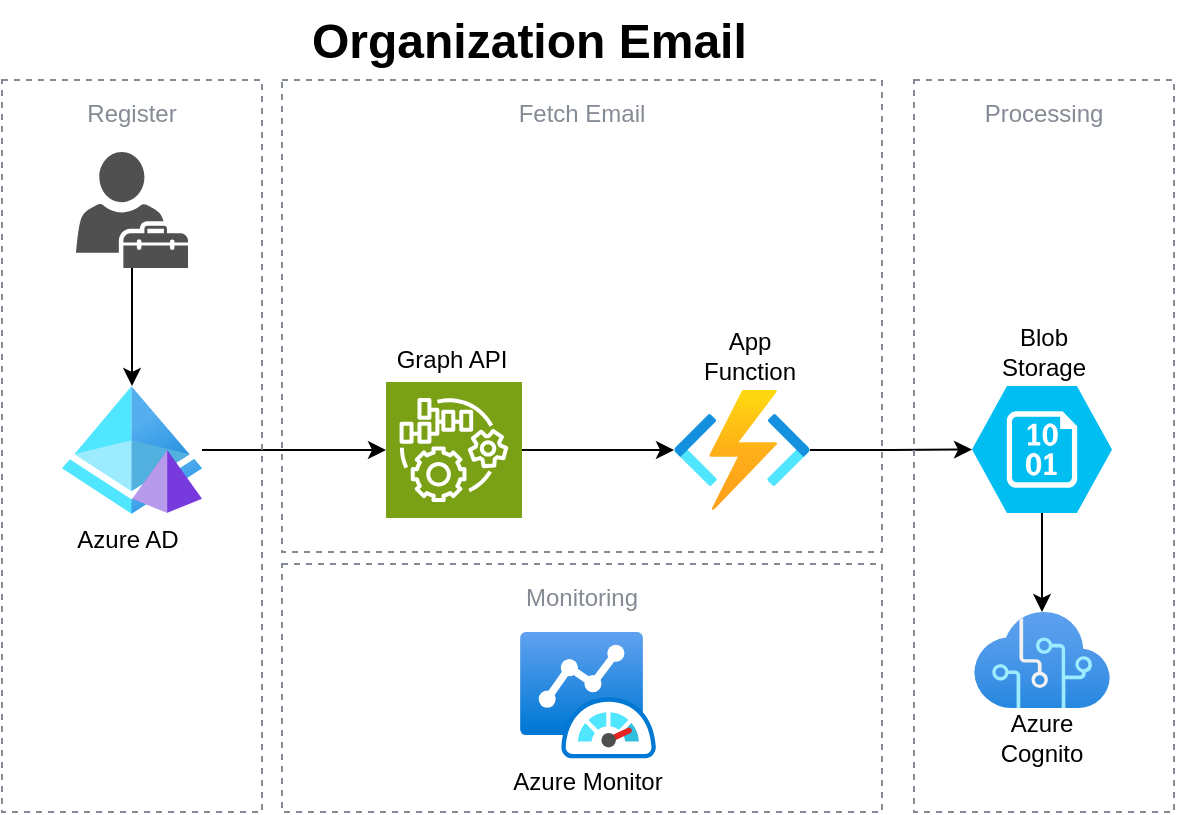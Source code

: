 <mxfile version="24.7.12">
  <diagram name="Page-1" id="gNU4SBnEhqvgMU99vx9V">
    <mxGraphModel dx="829" dy="560" grid="1" gridSize="10" guides="1" tooltips="1" connect="1" arrows="1" fold="1" page="1" pageScale="1" pageWidth="1400" pageHeight="850" math="0" shadow="0">
      <root>
        <mxCell id="0" />
        <mxCell id="1" parent="0" />
        <mxCell id="CkRWJTQtqAVXWxqDL5rZ-25" value="&lt;h1 style=&quot;margin-top: 0px;&quot;&gt;Organization Email&lt;/h1&gt;" style="text;html=1;whiteSpace=wrap;overflow=hidden;rounded=0;" vertex="1" parent="1">
          <mxGeometry x="453" y="34" width="295" height="120" as="geometry" />
        </mxCell>
        <mxCell id="CkRWJTQtqAVXWxqDL5rZ-26" value="" style="group" vertex="1" connectable="0" parent="1">
          <mxGeometry x="300" y="74" width="586" height="366" as="geometry" />
        </mxCell>
        <mxCell id="CkRWJTQtqAVXWxqDL5rZ-8" style="edgeStyle=orthogonalEdgeStyle;rounded=0;orthogonalLoop=1;jettySize=auto;html=1;" edge="1" parent="CkRWJTQtqAVXWxqDL5rZ-26" source="CkRWJTQtqAVXWxqDL5rZ-1" target="CkRWJTQtqAVXWxqDL5rZ-7">
          <mxGeometry relative="1" as="geometry" />
        </mxCell>
        <mxCell id="CkRWJTQtqAVXWxqDL5rZ-1" value="" style="sketch=0;points=[[0,0,0],[0.25,0,0],[0.5,0,0],[0.75,0,0],[1,0,0],[0,1,0],[0.25,1,0],[0.5,1,0],[0.75,1,0],[1,1,0],[0,0.25,0],[0,0.5,0],[0,0.75,0],[1,0.25,0],[1,0.5,0],[1,0.75,0]];outlineConnect=0;fontColor=#232F3E;fillColor=#7AA116;strokeColor=#ffffff;dashed=0;verticalLabelPosition=bottom;verticalAlign=top;align=center;html=1;fontSize=12;fontStyle=0;aspect=fixed;shape=mxgraph.aws4.resourceIcon;resIcon=mxgraph.aws4.iot_things_graph;" vertex="1" parent="CkRWJTQtqAVXWxqDL5rZ-26">
          <mxGeometry x="192" y="151" width="68" height="68" as="geometry" />
        </mxCell>
        <mxCell id="CkRWJTQtqAVXWxqDL5rZ-3" style="edgeStyle=orthogonalEdgeStyle;rounded=0;orthogonalLoop=1;jettySize=auto;html=1;" edge="1" parent="CkRWJTQtqAVXWxqDL5rZ-26" source="CkRWJTQtqAVXWxqDL5rZ-2" target="CkRWJTQtqAVXWxqDL5rZ-1">
          <mxGeometry relative="1" as="geometry" />
        </mxCell>
        <mxCell id="CkRWJTQtqAVXWxqDL5rZ-2" value="" style="image;aspect=fixed;html=1;points=[];align=center;fontSize=12;image=img/lib/azure2/identity/Azure_AD_Domain_Services.svg;" vertex="1" parent="CkRWJTQtqAVXWxqDL5rZ-26">
          <mxGeometry x="30" y="153" width="70" height="64" as="geometry" />
        </mxCell>
        <mxCell id="CkRWJTQtqAVXWxqDL5rZ-6" style="edgeStyle=orthogonalEdgeStyle;rounded=0;orthogonalLoop=1;jettySize=auto;html=1;" edge="1" parent="CkRWJTQtqAVXWxqDL5rZ-26" source="CkRWJTQtqAVXWxqDL5rZ-5" target="CkRWJTQtqAVXWxqDL5rZ-2">
          <mxGeometry relative="1" as="geometry" />
        </mxCell>
        <mxCell id="CkRWJTQtqAVXWxqDL5rZ-5" value="" style="sketch=0;pointerEvents=1;shadow=0;dashed=0;html=1;strokeColor=none;fillColor=#505050;labelPosition=center;verticalLabelPosition=bottom;verticalAlign=top;outlineConnect=0;align=center;shape=mxgraph.office.users.tenant_admin;" vertex="1" parent="CkRWJTQtqAVXWxqDL5rZ-26">
          <mxGeometry x="37" y="36" width="56" height="58" as="geometry" />
        </mxCell>
        <mxCell id="CkRWJTQtqAVXWxqDL5rZ-10" value="" style="edgeStyle=orthogonalEdgeStyle;rounded=0;orthogonalLoop=1;jettySize=auto;html=1;" edge="1" parent="CkRWJTQtqAVXWxqDL5rZ-26" source="CkRWJTQtqAVXWxqDL5rZ-7" target="CkRWJTQtqAVXWxqDL5rZ-9">
          <mxGeometry relative="1" as="geometry" />
        </mxCell>
        <mxCell id="CkRWJTQtqAVXWxqDL5rZ-7" value="" style="image;aspect=fixed;html=1;points=[];align=center;fontSize=12;image=img/lib/azure2/iot/Function_Apps.svg;" vertex="1" parent="CkRWJTQtqAVXWxqDL5rZ-26">
          <mxGeometry x="336" y="155" width="68" height="60" as="geometry" />
        </mxCell>
        <mxCell id="CkRWJTQtqAVXWxqDL5rZ-12" value="" style="edgeStyle=orthogonalEdgeStyle;rounded=0;orthogonalLoop=1;jettySize=auto;html=1;" edge="1" parent="CkRWJTQtqAVXWxqDL5rZ-26" source="CkRWJTQtqAVXWxqDL5rZ-9" target="CkRWJTQtqAVXWxqDL5rZ-11">
          <mxGeometry relative="1" as="geometry" />
        </mxCell>
        <mxCell id="CkRWJTQtqAVXWxqDL5rZ-9" value="" style="verticalLabelPosition=bottom;html=1;verticalAlign=top;align=center;strokeColor=none;fillColor=#00BEF2;shape=mxgraph.azure.storage_blob;" vertex="1" parent="CkRWJTQtqAVXWxqDL5rZ-26">
          <mxGeometry x="485" y="153" width="70" height="63.5" as="geometry" />
        </mxCell>
        <mxCell id="CkRWJTQtqAVXWxqDL5rZ-11" value="" style="image;aspect=fixed;html=1;points=[];align=center;fontSize=12;image=img/lib/azure2/ai_machine_learning/Cognitive_Services.svg;" vertex="1" parent="CkRWJTQtqAVXWxqDL5rZ-26">
          <mxGeometry x="486" y="266" width="68" height="48" as="geometry" />
        </mxCell>
        <mxCell id="CkRWJTQtqAVXWxqDL5rZ-13" value="" style="image;aspect=fixed;html=1;points=[];align=center;fontSize=12;image=img/lib/azure2/other/Azure_Monitor_Dashboard.svg;" vertex="1" parent="CkRWJTQtqAVXWxqDL5rZ-26">
          <mxGeometry x="259" y="276" width="68" height="63.2" as="geometry" />
        </mxCell>
        <mxCell id="CkRWJTQtqAVXWxqDL5rZ-15" value="Register" style="outlineConnect=0;gradientColor=none;html=1;whiteSpace=wrap;fontSize=12;fontStyle=0;strokeColor=#858B94;fillColor=none;verticalAlign=top;align=center;fontColor=#858B94;dashed=1;spacingTop=3;" vertex="1" parent="CkRWJTQtqAVXWxqDL5rZ-26">
          <mxGeometry width="130" height="366" as="geometry" />
        </mxCell>
        <mxCell id="CkRWJTQtqAVXWxqDL5rZ-16" value="Fetch Email" style="outlineConnect=0;gradientColor=none;html=1;whiteSpace=wrap;fontSize=12;fontStyle=0;strokeColor=#858B94;fillColor=none;verticalAlign=top;align=center;fontColor=#858B94;dashed=1;spacingTop=3;" vertex="1" parent="CkRWJTQtqAVXWxqDL5rZ-26">
          <mxGeometry x="140" width="300" height="236" as="geometry" />
        </mxCell>
        <mxCell id="CkRWJTQtqAVXWxqDL5rZ-17" value="Processing" style="outlineConnect=0;gradientColor=none;html=1;whiteSpace=wrap;fontSize=12;fontStyle=0;strokeColor=#858B94;fillColor=none;verticalAlign=top;align=center;fontColor=#858B94;dashed=1;spacingTop=3;" vertex="1" parent="CkRWJTQtqAVXWxqDL5rZ-26">
          <mxGeometry x="456" width="130" height="366" as="geometry" />
        </mxCell>
        <mxCell id="CkRWJTQtqAVXWxqDL5rZ-18" value="Monitoring" style="outlineConnect=0;gradientColor=none;html=1;whiteSpace=wrap;fontSize=12;fontStyle=0;strokeColor=#858B94;fillColor=none;verticalAlign=top;align=center;fontColor=#858B94;dashed=1;spacingTop=3;" vertex="1" parent="CkRWJTQtqAVXWxqDL5rZ-26">
          <mxGeometry x="140" y="242" width="300" height="124" as="geometry" />
        </mxCell>
        <mxCell id="CkRWJTQtqAVXWxqDL5rZ-19" value="Azure Monitor" style="text;html=1;align=center;verticalAlign=middle;whiteSpace=wrap;rounded=0;" vertex="1" parent="CkRWJTQtqAVXWxqDL5rZ-26">
          <mxGeometry x="249" y="336" width="88" height="30" as="geometry" />
        </mxCell>
        <mxCell id="CkRWJTQtqAVXWxqDL5rZ-20" value="Azure Cognito" style="text;html=1;align=center;verticalAlign=middle;whiteSpace=wrap;rounded=0;" vertex="1" parent="CkRWJTQtqAVXWxqDL5rZ-26">
          <mxGeometry x="490" y="314" width="60" height="30" as="geometry" />
        </mxCell>
        <mxCell id="CkRWJTQtqAVXWxqDL5rZ-21" value="Blob Storage" style="text;html=1;align=center;verticalAlign=middle;whiteSpace=wrap;rounded=0;" vertex="1" parent="CkRWJTQtqAVXWxqDL5rZ-26">
          <mxGeometry x="491" y="121" width="60" height="30" as="geometry" />
        </mxCell>
        <mxCell id="CkRWJTQtqAVXWxqDL5rZ-22" value="App Function" style="text;html=1;align=center;verticalAlign=middle;whiteSpace=wrap;rounded=0;" vertex="1" parent="CkRWJTQtqAVXWxqDL5rZ-26">
          <mxGeometry x="344" y="123" width="60" height="30" as="geometry" />
        </mxCell>
        <mxCell id="CkRWJTQtqAVXWxqDL5rZ-23" value="Graph API" style="text;html=1;align=center;verticalAlign=middle;whiteSpace=wrap;rounded=0;" vertex="1" parent="CkRWJTQtqAVXWxqDL5rZ-26">
          <mxGeometry x="195" y="125" width="60" height="30" as="geometry" />
        </mxCell>
        <mxCell id="CkRWJTQtqAVXWxqDL5rZ-24" value="Azure AD" style="text;html=1;align=center;verticalAlign=middle;whiteSpace=wrap;rounded=0;" vertex="1" parent="CkRWJTQtqAVXWxqDL5rZ-26">
          <mxGeometry x="33" y="215" width="60" height="30" as="geometry" />
        </mxCell>
      </root>
    </mxGraphModel>
  </diagram>
</mxfile>
